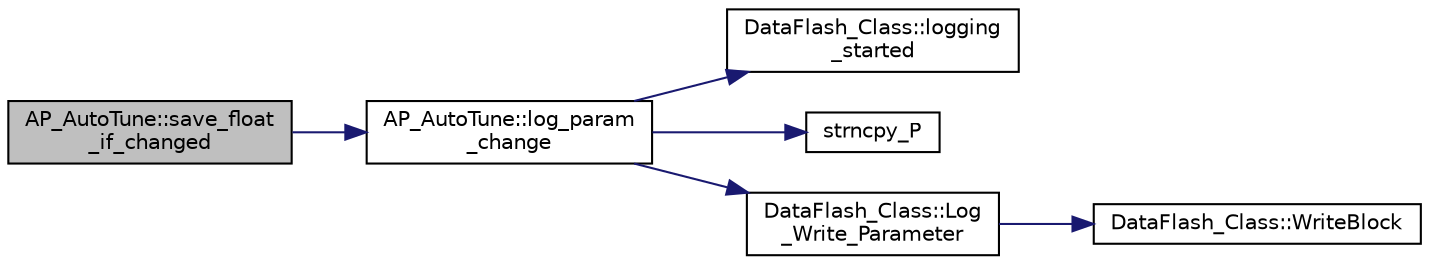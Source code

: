 digraph "AP_AutoTune::save_float_if_changed"
{
 // INTERACTIVE_SVG=YES
  edge [fontname="Helvetica",fontsize="10",labelfontname="Helvetica",labelfontsize="10"];
  node [fontname="Helvetica",fontsize="10",shape=record];
  rankdir="LR";
  Node1 [label="AP_AutoTune::save_float\l_if_changed",height=0.2,width=0.4,color="black", fillcolor="grey75", style="filled" fontcolor="black"];
  Node1 -> Node2 [color="midnightblue",fontsize="10",style="solid",fontname="Helvetica"];
  Node2 [label="AP_AutoTune::log_param\l_change",height=0.2,width=0.4,color="black", fillcolor="white", style="filled",URL="$classAP__AutoTune.html#a1c95b6055ee1b2333fbe753e2a9fa66d"];
  Node2 -> Node3 [color="midnightblue",fontsize="10",style="solid",fontname="Helvetica"];
  Node3 [label="DataFlash_Class::logging\l_started",height=0.2,width=0.4,color="black", fillcolor="white", style="filled",URL="$classDataFlash__Class.html#ad15905fd635a59cc510a7781a9c4f3d9"];
  Node2 -> Node4 [color="midnightblue",fontsize="10",style="solid",fontname="Helvetica"];
  Node4 [label="strncpy_P",height=0.2,width=0.4,color="black", fillcolor="white", style="filled",URL="$AP__Progmem__AVR_8h.html#a00eef44be35a92b1ef4067ea49bea7a3"];
  Node2 -> Node5 [color="midnightblue",fontsize="10",style="solid",fontname="Helvetica"];
  Node5 [label="DataFlash_Class::Log\l_Write_Parameter",height=0.2,width=0.4,color="black", fillcolor="white", style="filled",URL="$classDataFlash__Class.html#a488ee9ba241f827fcb979dbccfdab76d"];
  Node5 -> Node6 [color="midnightblue",fontsize="10",style="solid",fontname="Helvetica"];
  Node6 [label="DataFlash_Class::WriteBlock",height=0.2,width=0.4,color="black", fillcolor="white", style="filled",URL="$classDataFlash__Class.html#af5e6aefb8f2136e9104be836dac88625"];
}

